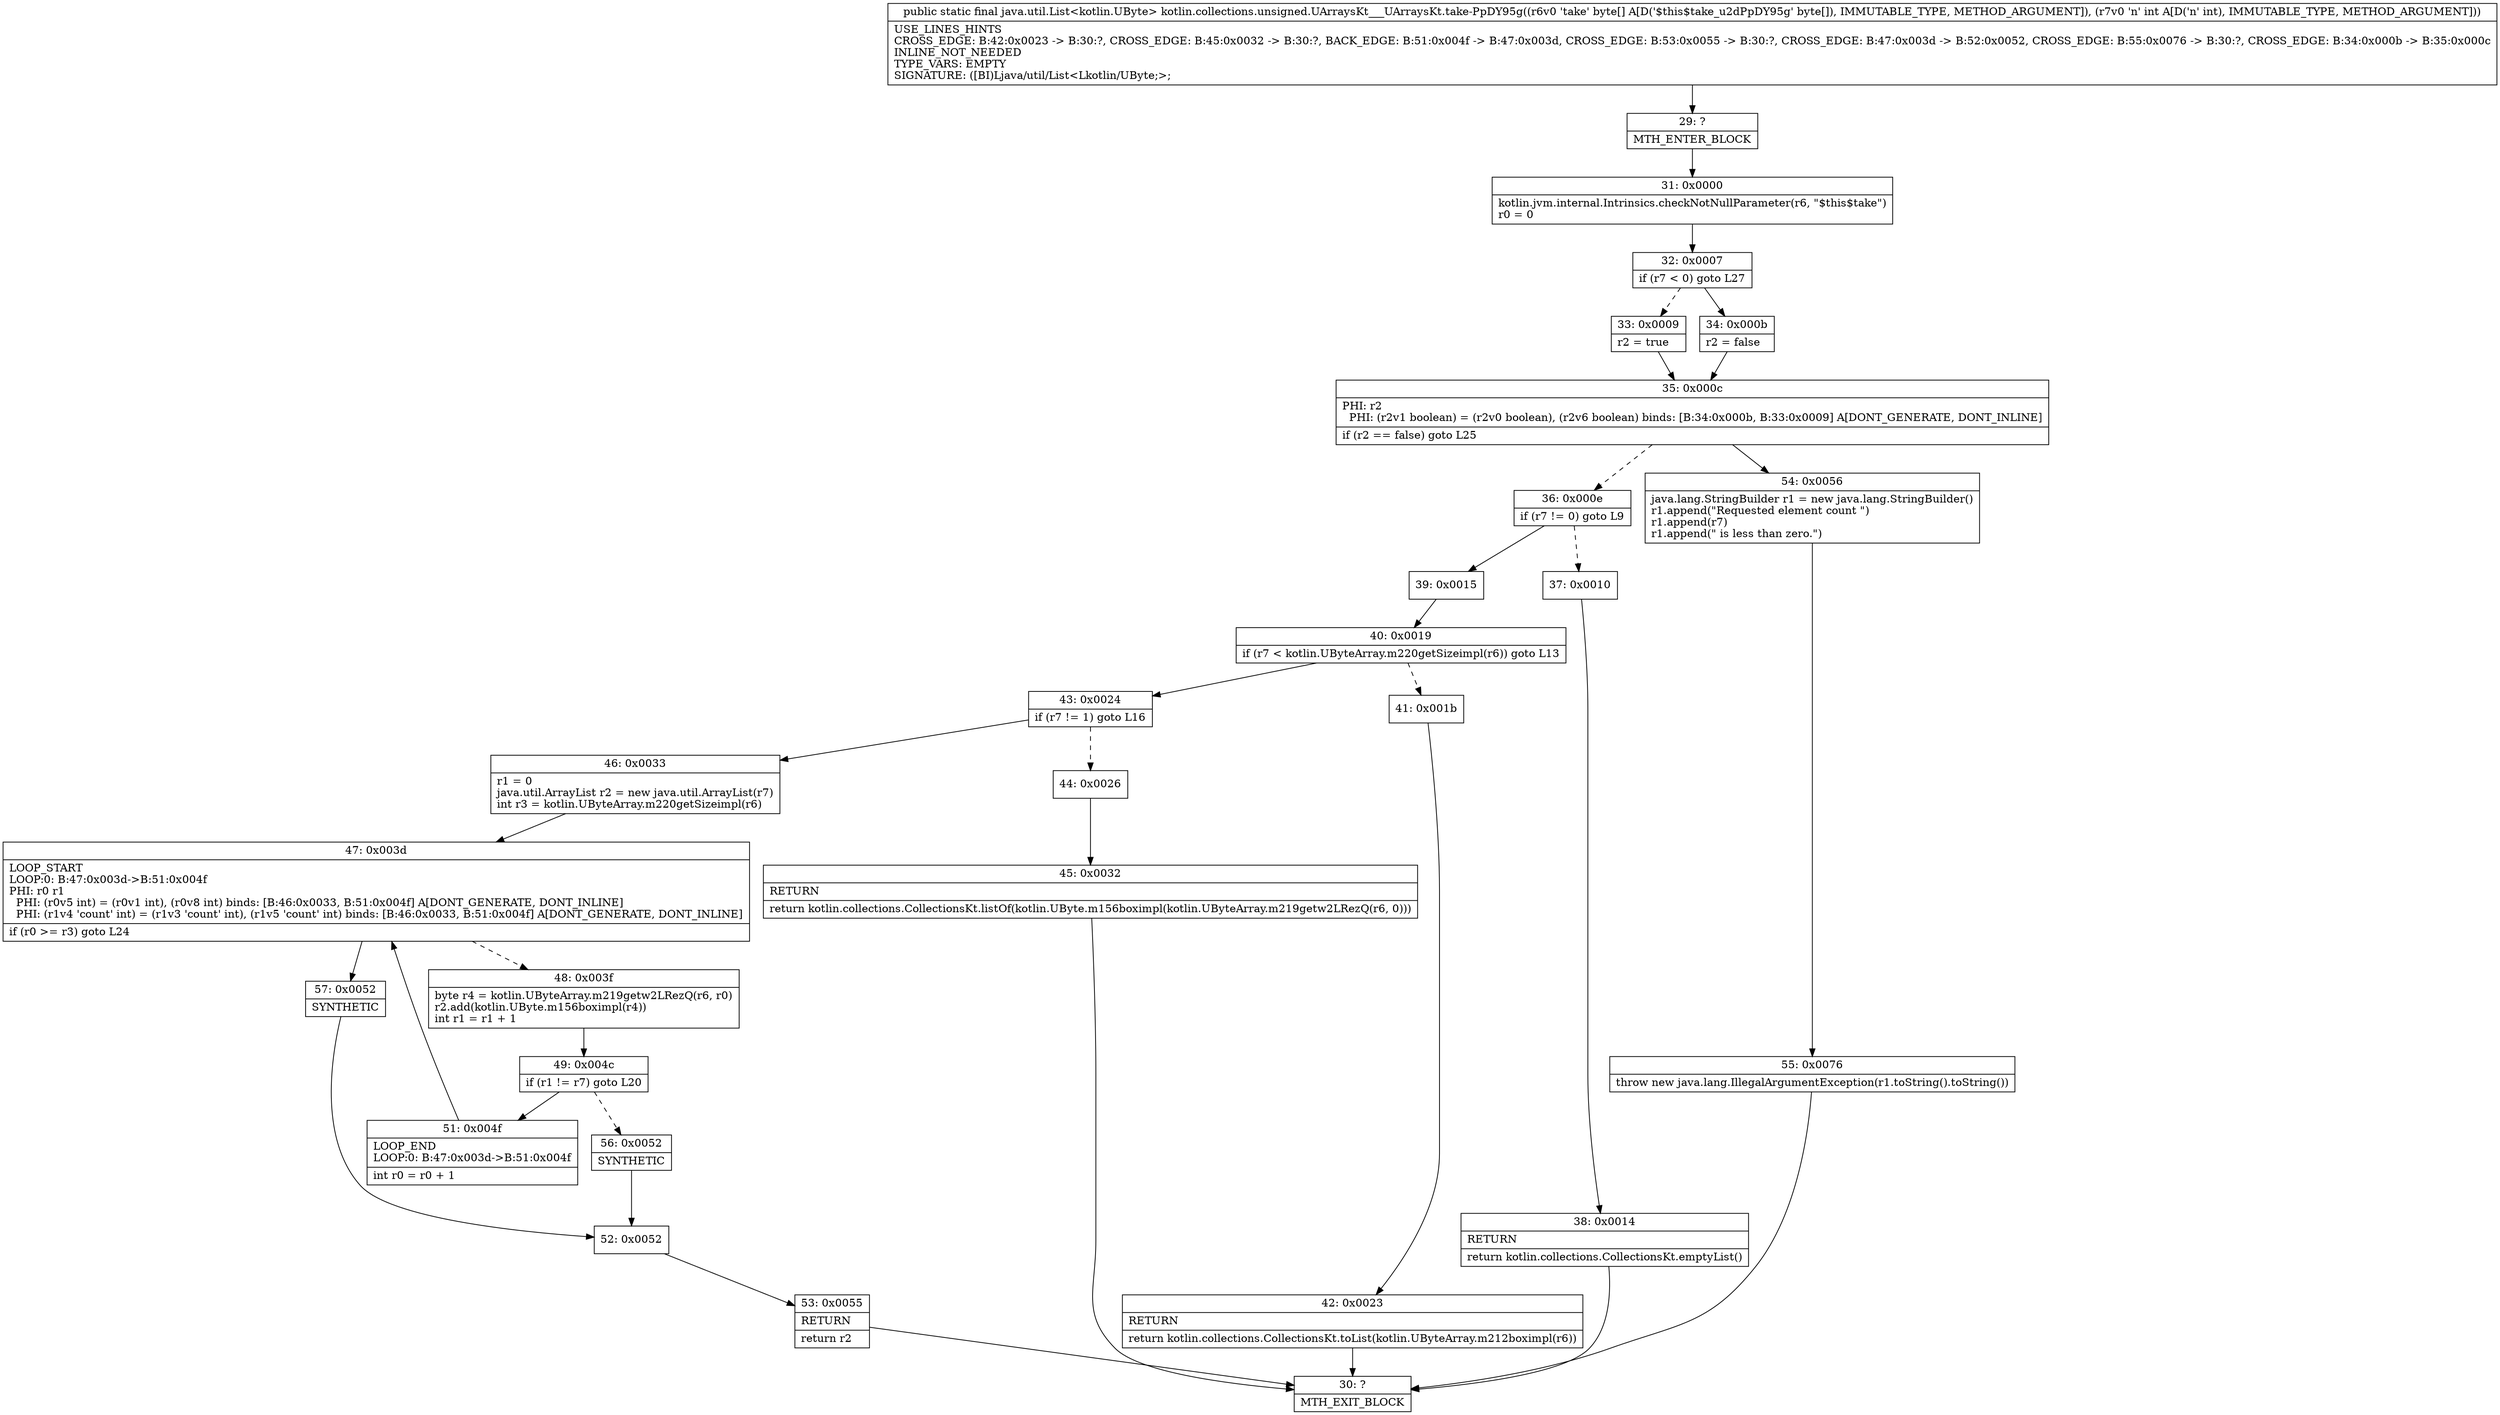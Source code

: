 digraph "CFG forkotlin.collections.unsigned.UArraysKt___UArraysKt.take\-PpDY95g([BI)Ljava\/util\/List;" {
Node_29 [shape=record,label="{29\:\ ?|MTH_ENTER_BLOCK\l}"];
Node_31 [shape=record,label="{31\:\ 0x0000|kotlin.jvm.internal.Intrinsics.checkNotNullParameter(r6, \"$this$take\")\lr0 = 0\l}"];
Node_32 [shape=record,label="{32\:\ 0x0007|if (r7 \< 0) goto L27\l}"];
Node_33 [shape=record,label="{33\:\ 0x0009|r2 = true\l}"];
Node_35 [shape=record,label="{35\:\ 0x000c|PHI: r2 \l  PHI: (r2v1 boolean) = (r2v0 boolean), (r2v6 boolean) binds: [B:34:0x000b, B:33:0x0009] A[DONT_GENERATE, DONT_INLINE]\l|if (r2 == false) goto L25\l}"];
Node_36 [shape=record,label="{36\:\ 0x000e|if (r7 != 0) goto L9\l}"];
Node_37 [shape=record,label="{37\:\ 0x0010}"];
Node_38 [shape=record,label="{38\:\ 0x0014|RETURN\l|return kotlin.collections.CollectionsKt.emptyList()\l}"];
Node_30 [shape=record,label="{30\:\ ?|MTH_EXIT_BLOCK\l}"];
Node_39 [shape=record,label="{39\:\ 0x0015}"];
Node_40 [shape=record,label="{40\:\ 0x0019|if (r7 \< kotlin.UByteArray.m220getSizeimpl(r6)) goto L13\l}"];
Node_41 [shape=record,label="{41\:\ 0x001b}"];
Node_42 [shape=record,label="{42\:\ 0x0023|RETURN\l|return kotlin.collections.CollectionsKt.toList(kotlin.UByteArray.m212boximpl(r6))\l}"];
Node_43 [shape=record,label="{43\:\ 0x0024|if (r7 != 1) goto L16\l}"];
Node_44 [shape=record,label="{44\:\ 0x0026}"];
Node_45 [shape=record,label="{45\:\ 0x0032|RETURN\l|return kotlin.collections.CollectionsKt.listOf(kotlin.UByte.m156boximpl(kotlin.UByteArray.m219getw2LRezQ(r6, 0)))\l}"];
Node_46 [shape=record,label="{46\:\ 0x0033|r1 = 0\ljava.util.ArrayList r2 = new java.util.ArrayList(r7)\lint r3 = kotlin.UByteArray.m220getSizeimpl(r6)\l}"];
Node_47 [shape=record,label="{47\:\ 0x003d|LOOP_START\lLOOP:0: B:47:0x003d\-\>B:51:0x004f\lPHI: r0 r1 \l  PHI: (r0v5 int) = (r0v1 int), (r0v8 int) binds: [B:46:0x0033, B:51:0x004f] A[DONT_GENERATE, DONT_INLINE]\l  PHI: (r1v4 'count' int) = (r1v3 'count' int), (r1v5 'count' int) binds: [B:46:0x0033, B:51:0x004f] A[DONT_GENERATE, DONT_INLINE]\l|if (r0 \>= r3) goto L24\l}"];
Node_48 [shape=record,label="{48\:\ 0x003f|byte r4 = kotlin.UByteArray.m219getw2LRezQ(r6, r0)\lr2.add(kotlin.UByte.m156boximpl(r4))\lint r1 = r1 + 1\l}"];
Node_49 [shape=record,label="{49\:\ 0x004c|if (r1 != r7) goto L20\l}"];
Node_51 [shape=record,label="{51\:\ 0x004f|LOOP_END\lLOOP:0: B:47:0x003d\-\>B:51:0x004f\l|int r0 = r0 + 1\l}"];
Node_56 [shape=record,label="{56\:\ 0x0052|SYNTHETIC\l}"];
Node_52 [shape=record,label="{52\:\ 0x0052}"];
Node_53 [shape=record,label="{53\:\ 0x0055|RETURN\l|return r2\l}"];
Node_57 [shape=record,label="{57\:\ 0x0052|SYNTHETIC\l}"];
Node_54 [shape=record,label="{54\:\ 0x0056|java.lang.StringBuilder r1 = new java.lang.StringBuilder()\lr1.append(\"Requested element count \")\lr1.append(r7)\lr1.append(\" is less than zero.\")\l}"];
Node_55 [shape=record,label="{55\:\ 0x0076|throw new java.lang.IllegalArgumentException(r1.toString().toString())\l}"];
Node_34 [shape=record,label="{34\:\ 0x000b|r2 = false\l}"];
MethodNode[shape=record,label="{public static final java.util.List\<kotlin.UByte\> kotlin.collections.unsigned.UArraysKt___UArraysKt.take\-PpDY95g((r6v0 'take' byte[] A[D('$this$take_u2dPpDY95g' byte[]), IMMUTABLE_TYPE, METHOD_ARGUMENT]), (r7v0 'n' int A[D('n' int), IMMUTABLE_TYPE, METHOD_ARGUMENT]))  | USE_LINES_HINTS\lCROSS_EDGE: B:42:0x0023 \-\> B:30:?, CROSS_EDGE: B:45:0x0032 \-\> B:30:?, BACK_EDGE: B:51:0x004f \-\> B:47:0x003d, CROSS_EDGE: B:53:0x0055 \-\> B:30:?, CROSS_EDGE: B:47:0x003d \-\> B:52:0x0052, CROSS_EDGE: B:55:0x0076 \-\> B:30:?, CROSS_EDGE: B:34:0x000b \-\> B:35:0x000c\lINLINE_NOT_NEEDED\lTYPE_VARS: EMPTY\lSIGNATURE: ([BI)Ljava\/util\/List\<Lkotlin\/UByte;\>;\l}"];
MethodNode -> Node_29;Node_29 -> Node_31;
Node_31 -> Node_32;
Node_32 -> Node_33[style=dashed];
Node_32 -> Node_34;
Node_33 -> Node_35;
Node_35 -> Node_36[style=dashed];
Node_35 -> Node_54;
Node_36 -> Node_37[style=dashed];
Node_36 -> Node_39;
Node_37 -> Node_38;
Node_38 -> Node_30;
Node_39 -> Node_40;
Node_40 -> Node_41[style=dashed];
Node_40 -> Node_43;
Node_41 -> Node_42;
Node_42 -> Node_30;
Node_43 -> Node_44[style=dashed];
Node_43 -> Node_46;
Node_44 -> Node_45;
Node_45 -> Node_30;
Node_46 -> Node_47;
Node_47 -> Node_48[style=dashed];
Node_47 -> Node_57;
Node_48 -> Node_49;
Node_49 -> Node_51;
Node_49 -> Node_56[style=dashed];
Node_51 -> Node_47;
Node_56 -> Node_52;
Node_52 -> Node_53;
Node_53 -> Node_30;
Node_57 -> Node_52;
Node_54 -> Node_55;
Node_55 -> Node_30;
Node_34 -> Node_35;
}

